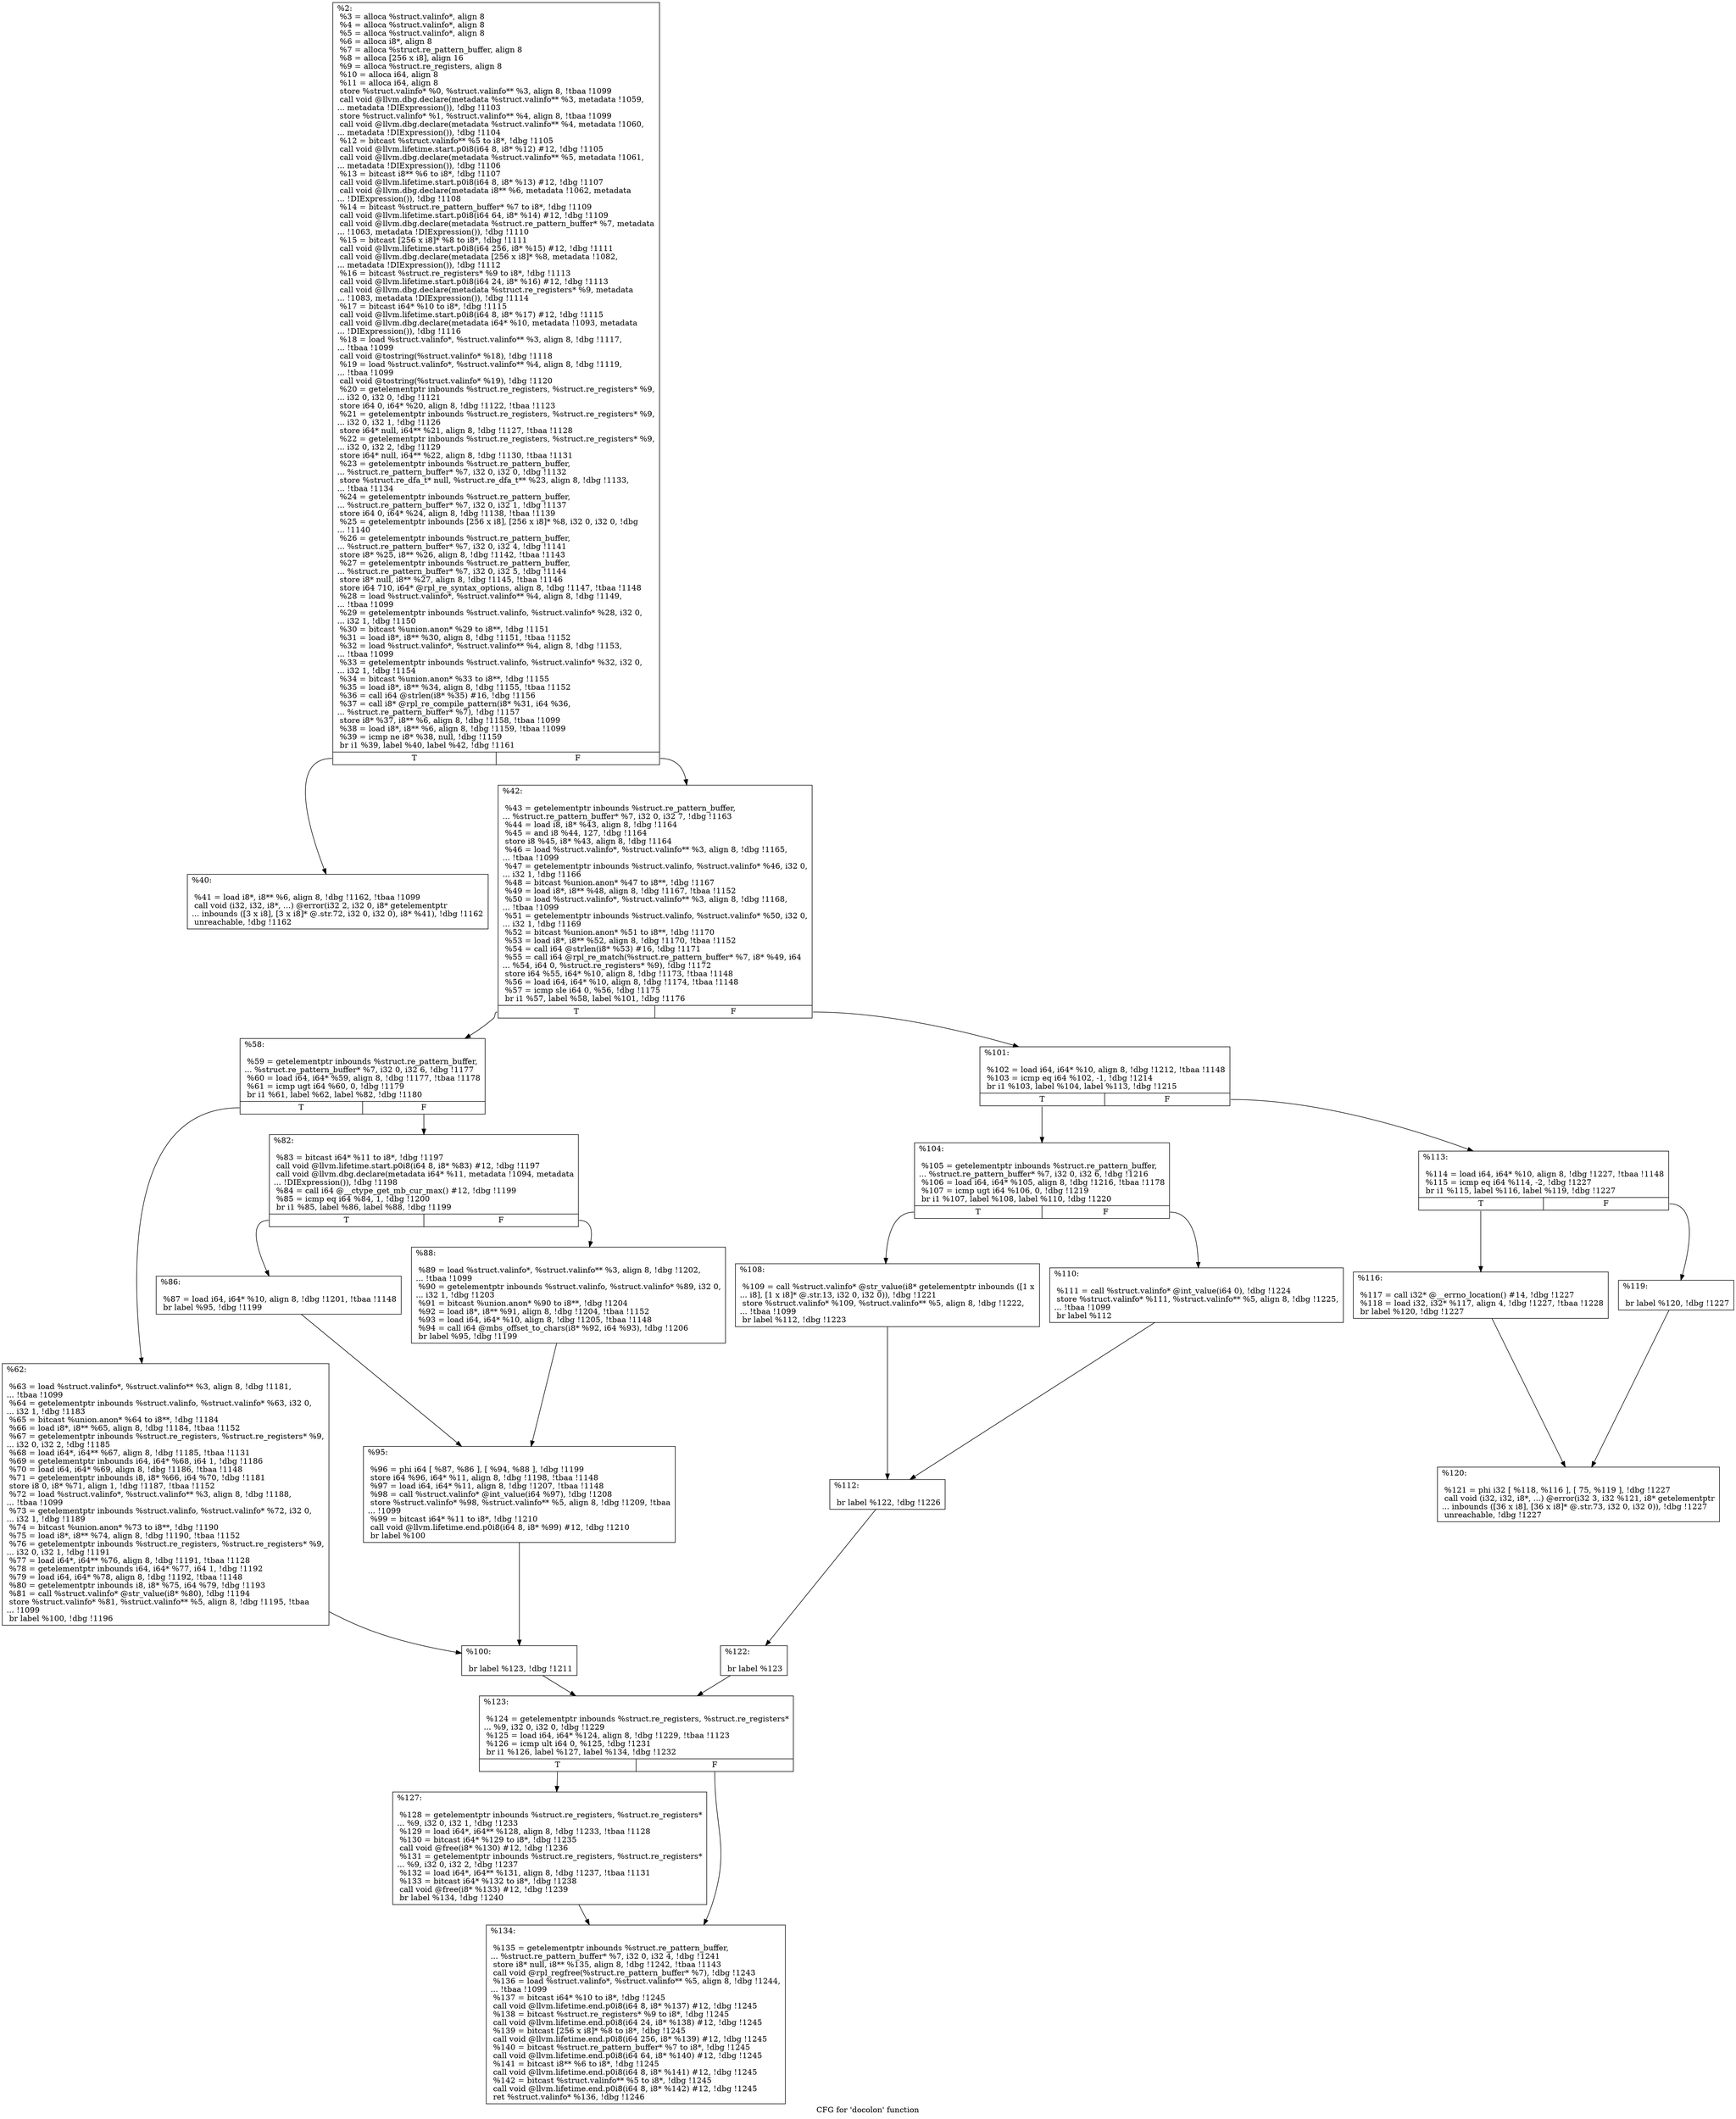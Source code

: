 digraph "CFG for 'docolon' function" {
	label="CFG for 'docolon' function";

	Node0x924490 [shape=record,label="{%2:\l  %3 = alloca %struct.valinfo*, align 8\l  %4 = alloca %struct.valinfo*, align 8\l  %5 = alloca %struct.valinfo*, align 8\l  %6 = alloca i8*, align 8\l  %7 = alloca %struct.re_pattern_buffer, align 8\l  %8 = alloca [256 x i8], align 16\l  %9 = alloca %struct.re_registers, align 8\l  %10 = alloca i64, align 8\l  %11 = alloca i64, align 8\l  store %struct.valinfo* %0, %struct.valinfo** %3, align 8, !tbaa !1099\l  call void @llvm.dbg.declare(metadata %struct.valinfo** %3, metadata !1059,\l... metadata !DIExpression()), !dbg !1103\l  store %struct.valinfo* %1, %struct.valinfo** %4, align 8, !tbaa !1099\l  call void @llvm.dbg.declare(metadata %struct.valinfo** %4, metadata !1060,\l... metadata !DIExpression()), !dbg !1104\l  %12 = bitcast %struct.valinfo** %5 to i8*, !dbg !1105\l  call void @llvm.lifetime.start.p0i8(i64 8, i8* %12) #12, !dbg !1105\l  call void @llvm.dbg.declare(metadata %struct.valinfo** %5, metadata !1061,\l... metadata !DIExpression()), !dbg !1106\l  %13 = bitcast i8** %6 to i8*, !dbg !1107\l  call void @llvm.lifetime.start.p0i8(i64 8, i8* %13) #12, !dbg !1107\l  call void @llvm.dbg.declare(metadata i8** %6, metadata !1062, metadata\l... !DIExpression()), !dbg !1108\l  %14 = bitcast %struct.re_pattern_buffer* %7 to i8*, !dbg !1109\l  call void @llvm.lifetime.start.p0i8(i64 64, i8* %14) #12, !dbg !1109\l  call void @llvm.dbg.declare(metadata %struct.re_pattern_buffer* %7, metadata\l... !1063, metadata !DIExpression()), !dbg !1110\l  %15 = bitcast [256 x i8]* %8 to i8*, !dbg !1111\l  call void @llvm.lifetime.start.p0i8(i64 256, i8* %15) #12, !dbg !1111\l  call void @llvm.dbg.declare(metadata [256 x i8]* %8, metadata !1082,\l... metadata !DIExpression()), !dbg !1112\l  %16 = bitcast %struct.re_registers* %9 to i8*, !dbg !1113\l  call void @llvm.lifetime.start.p0i8(i64 24, i8* %16) #12, !dbg !1113\l  call void @llvm.dbg.declare(metadata %struct.re_registers* %9, metadata\l... !1083, metadata !DIExpression()), !dbg !1114\l  %17 = bitcast i64* %10 to i8*, !dbg !1115\l  call void @llvm.lifetime.start.p0i8(i64 8, i8* %17) #12, !dbg !1115\l  call void @llvm.dbg.declare(metadata i64* %10, metadata !1093, metadata\l... !DIExpression()), !dbg !1116\l  %18 = load %struct.valinfo*, %struct.valinfo** %3, align 8, !dbg !1117,\l... !tbaa !1099\l  call void @tostring(%struct.valinfo* %18), !dbg !1118\l  %19 = load %struct.valinfo*, %struct.valinfo** %4, align 8, !dbg !1119,\l... !tbaa !1099\l  call void @tostring(%struct.valinfo* %19), !dbg !1120\l  %20 = getelementptr inbounds %struct.re_registers, %struct.re_registers* %9,\l... i32 0, i32 0, !dbg !1121\l  store i64 0, i64* %20, align 8, !dbg !1122, !tbaa !1123\l  %21 = getelementptr inbounds %struct.re_registers, %struct.re_registers* %9,\l... i32 0, i32 1, !dbg !1126\l  store i64* null, i64** %21, align 8, !dbg !1127, !tbaa !1128\l  %22 = getelementptr inbounds %struct.re_registers, %struct.re_registers* %9,\l... i32 0, i32 2, !dbg !1129\l  store i64* null, i64** %22, align 8, !dbg !1130, !tbaa !1131\l  %23 = getelementptr inbounds %struct.re_pattern_buffer,\l... %struct.re_pattern_buffer* %7, i32 0, i32 0, !dbg !1132\l  store %struct.re_dfa_t* null, %struct.re_dfa_t** %23, align 8, !dbg !1133,\l... !tbaa !1134\l  %24 = getelementptr inbounds %struct.re_pattern_buffer,\l... %struct.re_pattern_buffer* %7, i32 0, i32 1, !dbg !1137\l  store i64 0, i64* %24, align 8, !dbg !1138, !tbaa !1139\l  %25 = getelementptr inbounds [256 x i8], [256 x i8]* %8, i32 0, i32 0, !dbg\l... !1140\l  %26 = getelementptr inbounds %struct.re_pattern_buffer,\l... %struct.re_pattern_buffer* %7, i32 0, i32 4, !dbg !1141\l  store i8* %25, i8** %26, align 8, !dbg !1142, !tbaa !1143\l  %27 = getelementptr inbounds %struct.re_pattern_buffer,\l... %struct.re_pattern_buffer* %7, i32 0, i32 5, !dbg !1144\l  store i8* null, i8** %27, align 8, !dbg !1145, !tbaa !1146\l  store i64 710, i64* @rpl_re_syntax_options, align 8, !dbg !1147, !tbaa !1148\l  %28 = load %struct.valinfo*, %struct.valinfo** %4, align 8, !dbg !1149,\l... !tbaa !1099\l  %29 = getelementptr inbounds %struct.valinfo, %struct.valinfo* %28, i32 0,\l... i32 1, !dbg !1150\l  %30 = bitcast %union.anon* %29 to i8**, !dbg !1151\l  %31 = load i8*, i8** %30, align 8, !dbg !1151, !tbaa !1152\l  %32 = load %struct.valinfo*, %struct.valinfo** %4, align 8, !dbg !1153,\l... !tbaa !1099\l  %33 = getelementptr inbounds %struct.valinfo, %struct.valinfo* %32, i32 0,\l... i32 1, !dbg !1154\l  %34 = bitcast %union.anon* %33 to i8**, !dbg !1155\l  %35 = load i8*, i8** %34, align 8, !dbg !1155, !tbaa !1152\l  %36 = call i64 @strlen(i8* %35) #16, !dbg !1156\l  %37 = call i8* @rpl_re_compile_pattern(i8* %31, i64 %36,\l... %struct.re_pattern_buffer* %7), !dbg !1157\l  store i8* %37, i8** %6, align 8, !dbg !1158, !tbaa !1099\l  %38 = load i8*, i8** %6, align 8, !dbg !1159, !tbaa !1099\l  %39 = icmp ne i8* %38, null, !dbg !1159\l  br i1 %39, label %40, label %42, !dbg !1161\l|{<s0>T|<s1>F}}"];
	Node0x924490:s0 -> Node0x95b630;
	Node0x924490:s1 -> Node0x95b680;
	Node0x95b630 [shape=record,label="{%40:\l\l  %41 = load i8*, i8** %6, align 8, !dbg !1162, !tbaa !1099\l  call void (i32, i32, i8*, ...) @error(i32 2, i32 0, i8* getelementptr\l... inbounds ([3 x i8], [3 x i8]* @.str.72, i32 0, i32 0), i8* %41), !dbg !1162\l  unreachable, !dbg !1162\l}"];
	Node0x95b680 [shape=record,label="{%42:\l\l  %43 = getelementptr inbounds %struct.re_pattern_buffer,\l... %struct.re_pattern_buffer* %7, i32 0, i32 7, !dbg !1163\l  %44 = load i8, i8* %43, align 8, !dbg !1164\l  %45 = and i8 %44, 127, !dbg !1164\l  store i8 %45, i8* %43, align 8, !dbg !1164\l  %46 = load %struct.valinfo*, %struct.valinfo** %3, align 8, !dbg !1165,\l... !tbaa !1099\l  %47 = getelementptr inbounds %struct.valinfo, %struct.valinfo* %46, i32 0,\l... i32 1, !dbg !1166\l  %48 = bitcast %union.anon* %47 to i8**, !dbg !1167\l  %49 = load i8*, i8** %48, align 8, !dbg !1167, !tbaa !1152\l  %50 = load %struct.valinfo*, %struct.valinfo** %3, align 8, !dbg !1168,\l... !tbaa !1099\l  %51 = getelementptr inbounds %struct.valinfo, %struct.valinfo* %50, i32 0,\l... i32 1, !dbg !1169\l  %52 = bitcast %union.anon* %51 to i8**, !dbg !1170\l  %53 = load i8*, i8** %52, align 8, !dbg !1170, !tbaa !1152\l  %54 = call i64 @strlen(i8* %53) #16, !dbg !1171\l  %55 = call i64 @rpl_re_match(%struct.re_pattern_buffer* %7, i8* %49, i64\l... %54, i64 0, %struct.re_registers* %9), !dbg !1172\l  store i64 %55, i64* %10, align 8, !dbg !1173, !tbaa !1148\l  %56 = load i64, i64* %10, align 8, !dbg !1174, !tbaa !1148\l  %57 = icmp sle i64 0, %56, !dbg !1175\l  br i1 %57, label %58, label %101, !dbg !1176\l|{<s0>T|<s1>F}}"];
	Node0x95b680:s0 -> Node0x95b6d0;
	Node0x95b680:s1 -> Node0x95b900;
	Node0x95b6d0 [shape=record,label="{%58:\l\l  %59 = getelementptr inbounds %struct.re_pattern_buffer,\l... %struct.re_pattern_buffer* %7, i32 0, i32 6, !dbg !1177\l  %60 = load i64, i64* %59, align 8, !dbg !1177, !tbaa !1178\l  %61 = icmp ugt i64 %60, 0, !dbg !1179\l  br i1 %61, label %62, label %82, !dbg !1180\l|{<s0>T|<s1>F}}"];
	Node0x95b6d0:s0 -> Node0x95b720;
	Node0x95b6d0:s1 -> Node0x95b770;
	Node0x95b720 [shape=record,label="{%62:\l\l  %63 = load %struct.valinfo*, %struct.valinfo** %3, align 8, !dbg !1181,\l... !tbaa !1099\l  %64 = getelementptr inbounds %struct.valinfo, %struct.valinfo* %63, i32 0,\l... i32 1, !dbg !1183\l  %65 = bitcast %union.anon* %64 to i8**, !dbg !1184\l  %66 = load i8*, i8** %65, align 8, !dbg !1184, !tbaa !1152\l  %67 = getelementptr inbounds %struct.re_registers, %struct.re_registers* %9,\l... i32 0, i32 2, !dbg !1185\l  %68 = load i64*, i64** %67, align 8, !dbg !1185, !tbaa !1131\l  %69 = getelementptr inbounds i64, i64* %68, i64 1, !dbg !1186\l  %70 = load i64, i64* %69, align 8, !dbg !1186, !tbaa !1148\l  %71 = getelementptr inbounds i8, i8* %66, i64 %70, !dbg !1181\l  store i8 0, i8* %71, align 1, !dbg !1187, !tbaa !1152\l  %72 = load %struct.valinfo*, %struct.valinfo** %3, align 8, !dbg !1188,\l... !tbaa !1099\l  %73 = getelementptr inbounds %struct.valinfo, %struct.valinfo* %72, i32 0,\l... i32 1, !dbg !1189\l  %74 = bitcast %union.anon* %73 to i8**, !dbg !1190\l  %75 = load i8*, i8** %74, align 8, !dbg !1190, !tbaa !1152\l  %76 = getelementptr inbounds %struct.re_registers, %struct.re_registers* %9,\l... i32 0, i32 1, !dbg !1191\l  %77 = load i64*, i64** %76, align 8, !dbg !1191, !tbaa !1128\l  %78 = getelementptr inbounds i64, i64* %77, i64 1, !dbg !1192\l  %79 = load i64, i64* %78, align 8, !dbg !1192, !tbaa !1148\l  %80 = getelementptr inbounds i8, i8* %75, i64 %79, !dbg !1193\l  %81 = call %struct.valinfo* @str_value(i8* %80), !dbg !1194\l  store %struct.valinfo* %81, %struct.valinfo** %5, align 8, !dbg !1195, !tbaa\l... !1099\l  br label %100, !dbg !1196\l}"];
	Node0x95b720 -> Node0x95b8b0;
	Node0x95b770 [shape=record,label="{%82:\l\l  %83 = bitcast i64* %11 to i8*, !dbg !1197\l  call void @llvm.lifetime.start.p0i8(i64 8, i8* %83) #12, !dbg !1197\l  call void @llvm.dbg.declare(metadata i64* %11, metadata !1094, metadata\l... !DIExpression()), !dbg !1198\l  %84 = call i64 @__ctype_get_mb_cur_max() #12, !dbg !1199\l  %85 = icmp eq i64 %84, 1, !dbg !1200\l  br i1 %85, label %86, label %88, !dbg !1199\l|{<s0>T|<s1>F}}"];
	Node0x95b770:s0 -> Node0x95b7c0;
	Node0x95b770:s1 -> Node0x95b810;
	Node0x95b7c0 [shape=record,label="{%86:\l\l  %87 = load i64, i64* %10, align 8, !dbg !1201, !tbaa !1148\l  br label %95, !dbg !1199\l}"];
	Node0x95b7c0 -> Node0x95b860;
	Node0x95b810 [shape=record,label="{%88:\l\l  %89 = load %struct.valinfo*, %struct.valinfo** %3, align 8, !dbg !1202,\l... !tbaa !1099\l  %90 = getelementptr inbounds %struct.valinfo, %struct.valinfo* %89, i32 0,\l... i32 1, !dbg !1203\l  %91 = bitcast %union.anon* %90 to i8**, !dbg !1204\l  %92 = load i8*, i8** %91, align 8, !dbg !1204, !tbaa !1152\l  %93 = load i64, i64* %10, align 8, !dbg !1205, !tbaa !1148\l  %94 = call i64 @mbs_offset_to_chars(i8* %92, i64 %93), !dbg !1206\l  br label %95, !dbg !1199\l}"];
	Node0x95b810 -> Node0x95b860;
	Node0x95b860 [shape=record,label="{%95:\l\l  %96 = phi i64 [ %87, %86 ], [ %94, %88 ], !dbg !1199\l  store i64 %96, i64* %11, align 8, !dbg !1198, !tbaa !1148\l  %97 = load i64, i64* %11, align 8, !dbg !1207, !tbaa !1148\l  %98 = call %struct.valinfo* @int_value(i64 %97), !dbg !1208\l  store %struct.valinfo* %98, %struct.valinfo** %5, align 8, !dbg !1209, !tbaa\l... !1099\l  %99 = bitcast i64* %11 to i8*, !dbg !1210\l  call void @llvm.lifetime.end.p0i8(i64 8, i8* %99) #12, !dbg !1210\l  br label %100\l}"];
	Node0x95b860 -> Node0x95b8b0;
	Node0x95b8b0 [shape=record,label="{%100:\l\l  br label %123, !dbg !1211\l}"];
	Node0x95b8b0 -> Node0x95bc20;
	Node0x95b900 [shape=record,label="{%101:\l\l  %102 = load i64, i64* %10, align 8, !dbg !1212, !tbaa !1148\l  %103 = icmp eq i64 %102, -1, !dbg !1214\l  br i1 %103, label %104, label %113, !dbg !1215\l|{<s0>T|<s1>F}}"];
	Node0x95b900:s0 -> Node0x95b950;
	Node0x95b900:s1 -> Node0x95ba90;
	Node0x95b950 [shape=record,label="{%104:\l\l  %105 = getelementptr inbounds %struct.re_pattern_buffer,\l... %struct.re_pattern_buffer* %7, i32 0, i32 6, !dbg !1216\l  %106 = load i64, i64* %105, align 8, !dbg !1216, !tbaa !1178\l  %107 = icmp ugt i64 %106, 0, !dbg !1219\l  br i1 %107, label %108, label %110, !dbg !1220\l|{<s0>T|<s1>F}}"];
	Node0x95b950:s0 -> Node0x95b9a0;
	Node0x95b950:s1 -> Node0x95b9f0;
	Node0x95b9a0 [shape=record,label="{%108:\l\l  %109 = call %struct.valinfo* @str_value(i8* getelementptr inbounds ([1 x\l... i8], [1 x i8]* @.str.13, i32 0, i32 0)), !dbg !1221\l  store %struct.valinfo* %109, %struct.valinfo** %5, align 8, !dbg !1222,\l... !tbaa !1099\l  br label %112, !dbg !1223\l}"];
	Node0x95b9a0 -> Node0x95ba40;
	Node0x95b9f0 [shape=record,label="{%110:\l\l  %111 = call %struct.valinfo* @int_value(i64 0), !dbg !1224\l  store %struct.valinfo* %111, %struct.valinfo** %5, align 8, !dbg !1225,\l... !tbaa !1099\l  br label %112\l}"];
	Node0x95b9f0 -> Node0x95ba40;
	Node0x95ba40 [shape=record,label="{%112:\l\l  br label %122, !dbg !1226\l}"];
	Node0x95ba40 -> Node0x95bbd0;
	Node0x95ba90 [shape=record,label="{%113:\l\l  %114 = load i64, i64* %10, align 8, !dbg !1227, !tbaa !1148\l  %115 = icmp eq i64 %114, -2, !dbg !1227\l  br i1 %115, label %116, label %119, !dbg !1227\l|{<s0>T|<s1>F}}"];
	Node0x95ba90:s0 -> Node0x95bae0;
	Node0x95ba90:s1 -> Node0x95bb30;
	Node0x95bae0 [shape=record,label="{%116:\l\l  %117 = call i32* @__errno_location() #14, !dbg !1227\l  %118 = load i32, i32* %117, align 4, !dbg !1227, !tbaa !1228\l  br label %120, !dbg !1227\l}"];
	Node0x95bae0 -> Node0x95bb80;
	Node0x95bb30 [shape=record,label="{%119:\l\l  br label %120, !dbg !1227\l}"];
	Node0x95bb30 -> Node0x95bb80;
	Node0x95bb80 [shape=record,label="{%120:\l\l  %121 = phi i32 [ %118, %116 ], [ 75, %119 ], !dbg !1227\l  call void (i32, i32, i8*, ...) @error(i32 3, i32 %121, i8* getelementptr\l... inbounds ([36 x i8], [36 x i8]* @.str.73, i32 0, i32 0)), !dbg !1227\l  unreachable, !dbg !1227\l}"];
	Node0x95bbd0 [shape=record,label="{%122:\l\l  br label %123\l}"];
	Node0x95bbd0 -> Node0x95bc20;
	Node0x95bc20 [shape=record,label="{%123:\l\l  %124 = getelementptr inbounds %struct.re_registers, %struct.re_registers*\l... %9, i32 0, i32 0, !dbg !1229\l  %125 = load i64, i64* %124, align 8, !dbg !1229, !tbaa !1123\l  %126 = icmp ult i64 0, %125, !dbg !1231\l  br i1 %126, label %127, label %134, !dbg !1232\l|{<s0>T|<s1>F}}"];
	Node0x95bc20:s0 -> Node0x95bc70;
	Node0x95bc20:s1 -> Node0x95bcc0;
	Node0x95bc70 [shape=record,label="{%127:\l\l  %128 = getelementptr inbounds %struct.re_registers, %struct.re_registers*\l... %9, i32 0, i32 1, !dbg !1233\l  %129 = load i64*, i64** %128, align 8, !dbg !1233, !tbaa !1128\l  %130 = bitcast i64* %129 to i8*, !dbg !1235\l  call void @free(i8* %130) #12, !dbg !1236\l  %131 = getelementptr inbounds %struct.re_registers, %struct.re_registers*\l... %9, i32 0, i32 2, !dbg !1237\l  %132 = load i64*, i64** %131, align 8, !dbg !1237, !tbaa !1131\l  %133 = bitcast i64* %132 to i8*, !dbg !1238\l  call void @free(i8* %133) #12, !dbg !1239\l  br label %134, !dbg !1240\l}"];
	Node0x95bc70 -> Node0x95bcc0;
	Node0x95bcc0 [shape=record,label="{%134:\l\l  %135 = getelementptr inbounds %struct.re_pattern_buffer,\l... %struct.re_pattern_buffer* %7, i32 0, i32 4, !dbg !1241\l  store i8* null, i8** %135, align 8, !dbg !1242, !tbaa !1143\l  call void @rpl_regfree(%struct.re_pattern_buffer* %7), !dbg !1243\l  %136 = load %struct.valinfo*, %struct.valinfo** %5, align 8, !dbg !1244,\l... !tbaa !1099\l  %137 = bitcast i64* %10 to i8*, !dbg !1245\l  call void @llvm.lifetime.end.p0i8(i64 8, i8* %137) #12, !dbg !1245\l  %138 = bitcast %struct.re_registers* %9 to i8*, !dbg !1245\l  call void @llvm.lifetime.end.p0i8(i64 24, i8* %138) #12, !dbg !1245\l  %139 = bitcast [256 x i8]* %8 to i8*, !dbg !1245\l  call void @llvm.lifetime.end.p0i8(i64 256, i8* %139) #12, !dbg !1245\l  %140 = bitcast %struct.re_pattern_buffer* %7 to i8*, !dbg !1245\l  call void @llvm.lifetime.end.p0i8(i64 64, i8* %140) #12, !dbg !1245\l  %141 = bitcast i8** %6 to i8*, !dbg !1245\l  call void @llvm.lifetime.end.p0i8(i64 8, i8* %141) #12, !dbg !1245\l  %142 = bitcast %struct.valinfo** %5 to i8*, !dbg !1245\l  call void @llvm.lifetime.end.p0i8(i64 8, i8* %142) #12, !dbg !1245\l  ret %struct.valinfo* %136, !dbg !1246\l}"];
}
